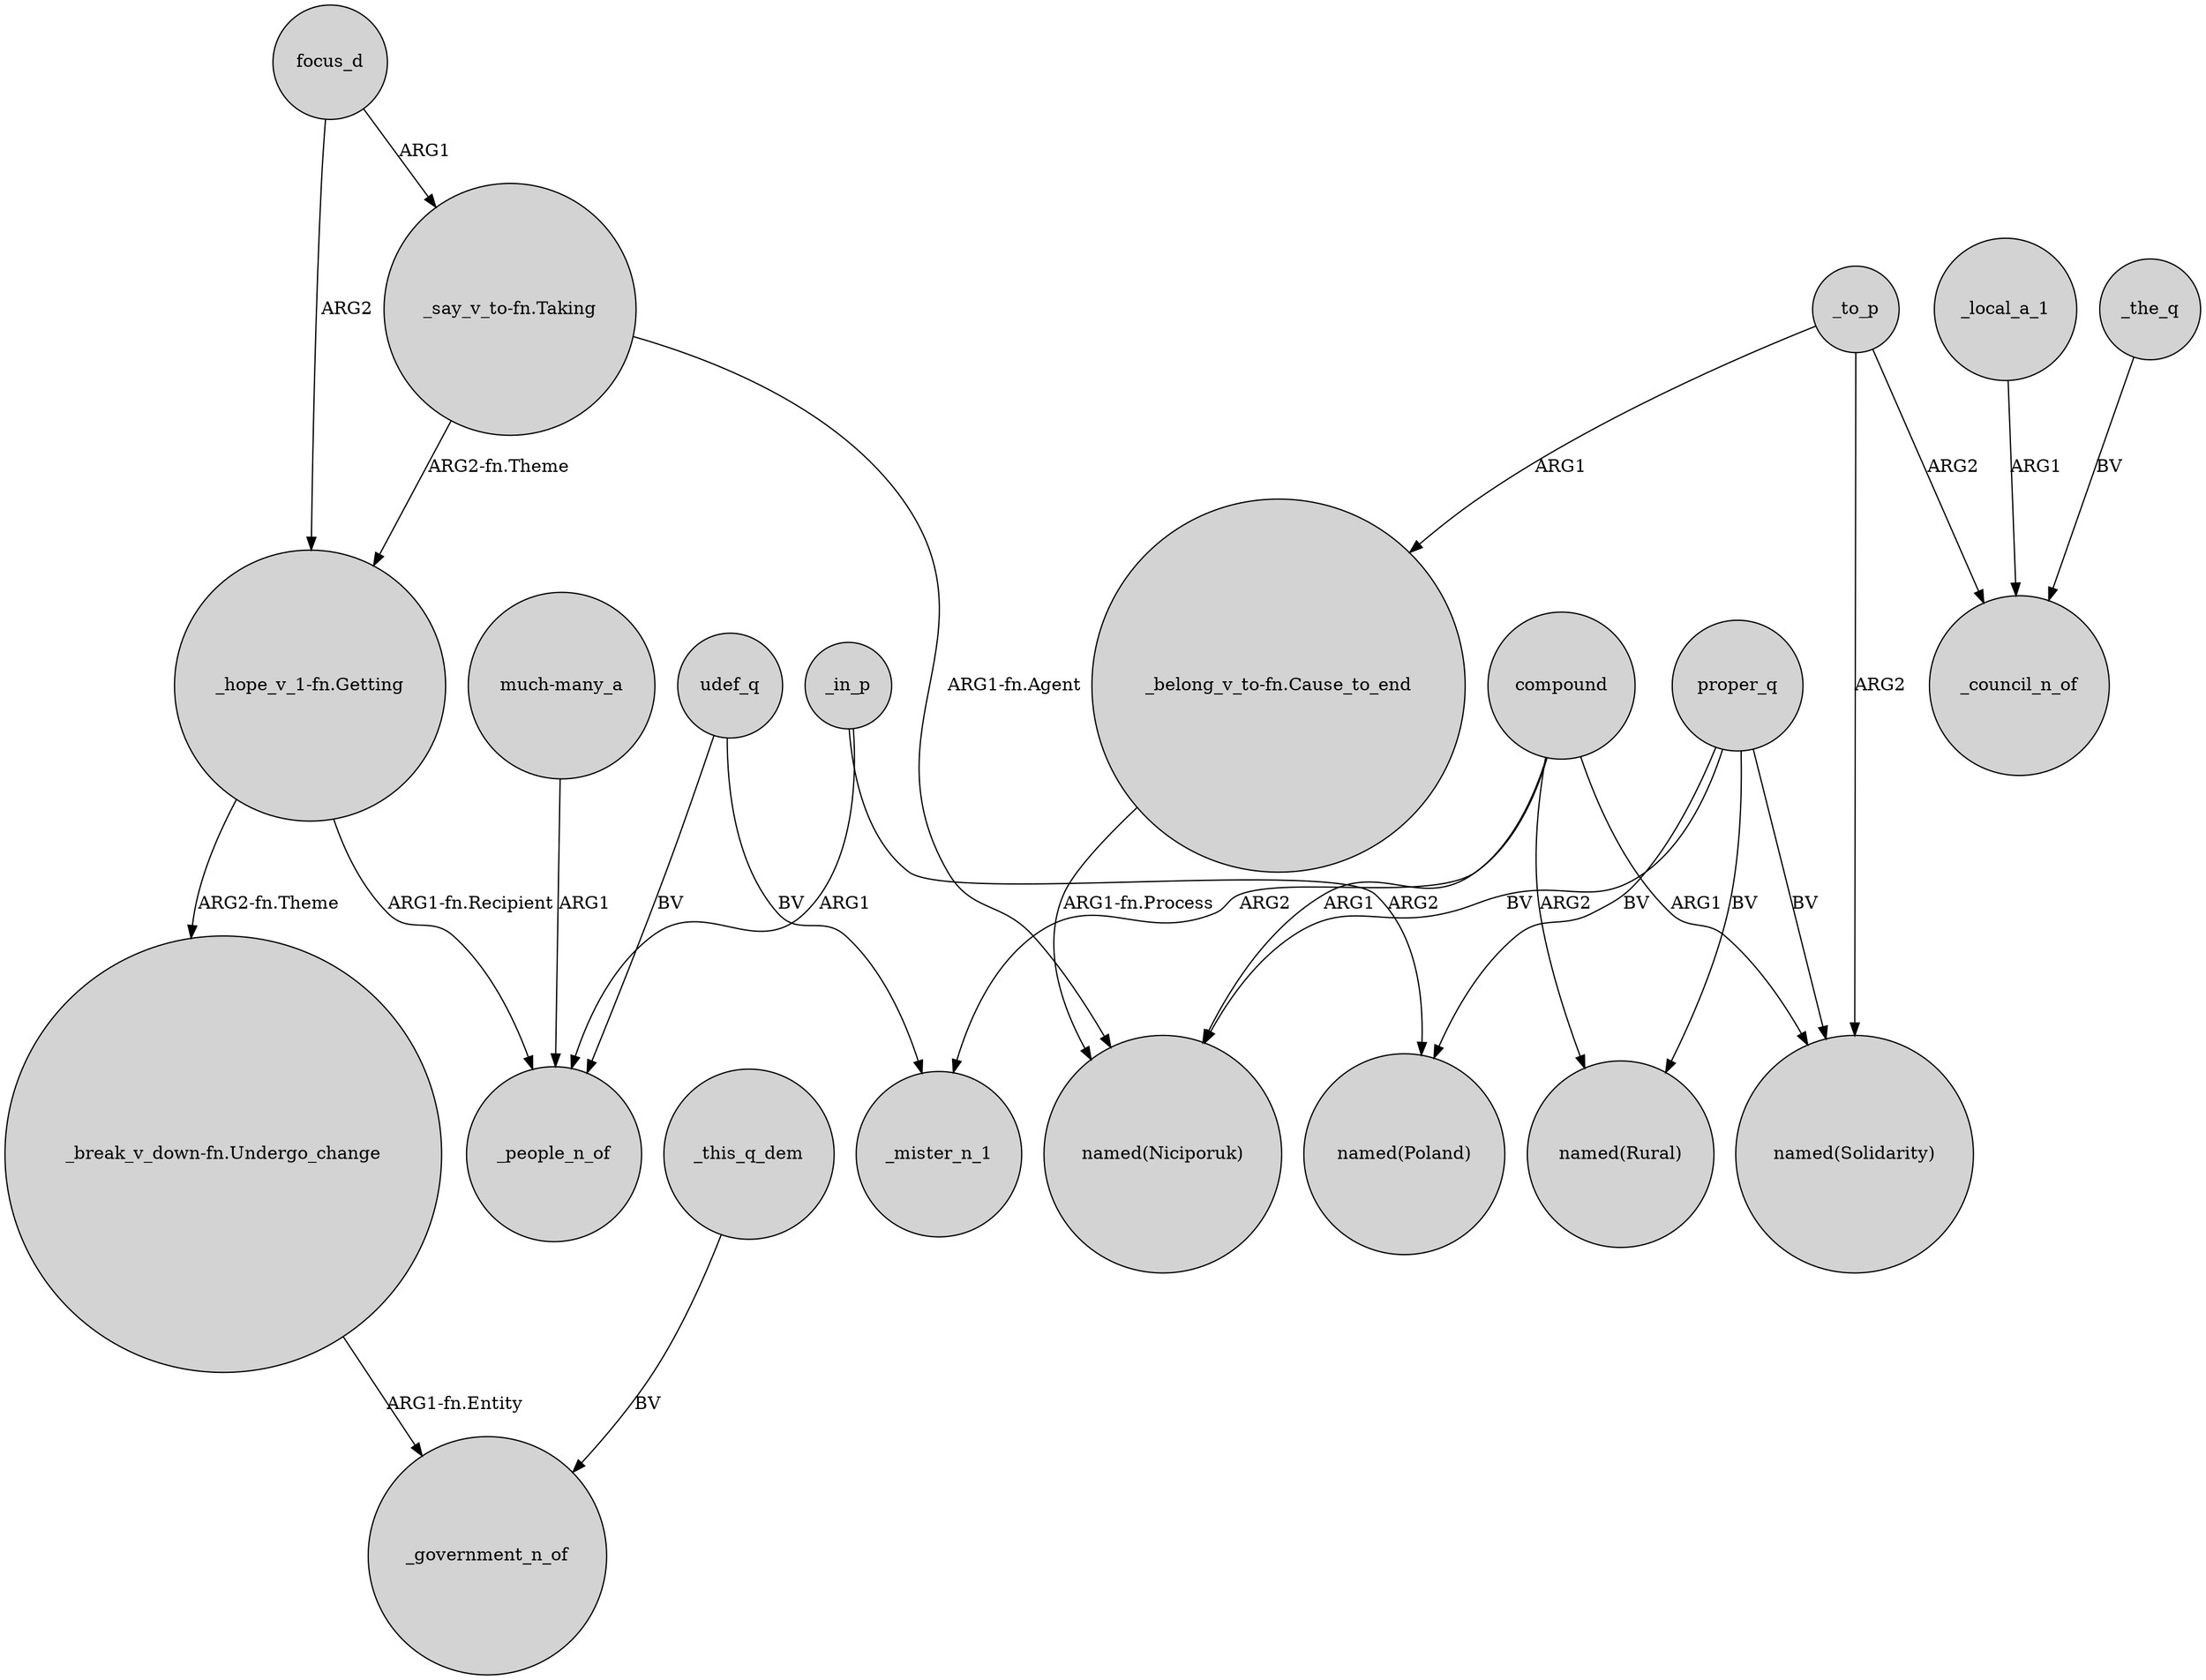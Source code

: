 digraph {
	node [shape=circle style=filled]
	udef_q -> _people_n_of [label=BV]
	"_break_v_down-fn.Undergo_change" -> _government_n_of [label="ARG1-fn.Entity"]
	compound -> _mister_n_1 [label=ARG2]
	focus_d -> "_hope_v_1-fn.Getting" [label=ARG2]
	"_hope_v_1-fn.Getting" -> _people_n_of [label="ARG1-fn.Recipient"]
	compound -> "named(Rural)" [label=ARG2]
	focus_d -> "_say_v_to-fn.Taking" [label=ARG1]
	"_hope_v_1-fn.Getting" -> "_break_v_down-fn.Undergo_change" [label="ARG2-fn.Theme"]
	_in_p -> _people_n_of [label=ARG1]
	compound -> "named(Niciporuk)" [label=ARG1]
	proper_q -> "named(Solidarity)" [label=BV]
	"_say_v_to-fn.Taking" -> "named(Niciporuk)" [label="ARG1-fn.Agent"]
	_to_p -> _council_n_of [label=ARG2]
	udef_q -> _mister_n_1 [label=BV]
	_to_p -> "named(Solidarity)" [label=ARG2]
	"much-many_a" -> _people_n_of [label=ARG1]
	_this_q_dem -> _government_n_of [label=BV]
	"_belong_v_to-fn.Cause_to_end" -> "named(Niciporuk)" [label="ARG1-fn.Process"]
	_the_q -> _council_n_of [label=BV]
	_to_p -> "_belong_v_to-fn.Cause_to_end" [label=ARG1]
	proper_q -> "named(Niciporuk)" [label=BV]
	"_say_v_to-fn.Taking" -> "_hope_v_1-fn.Getting" [label="ARG2-fn.Theme"]
	_in_p -> "named(Poland)" [label=ARG2]
	_local_a_1 -> _council_n_of [label=ARG1]
	proper_q -> "named(Rural)" [label=BV]
	compound -> "named(Solidarity)" [label=ARG1]
	proper_q -> "named(Poland)" [label=BV]
}
